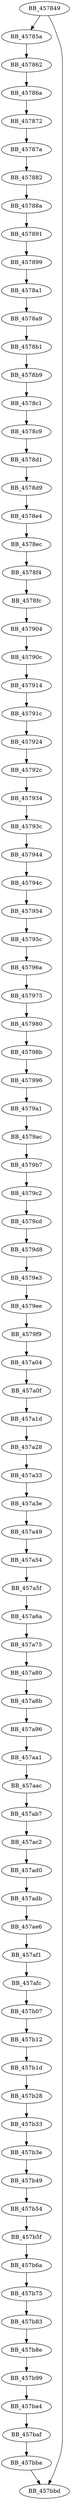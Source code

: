 DiGraph sub_457849{
BB_457849->BB_45785a
BB_457849->BB_457bbd
BB_45785a->BB_457862
BB_457862->BB_45786a
BB_45786a->BB_457872
BB_457872->BB_45787a
BB_45787a->BB_457882
BB_457882->BB_45788a
BB_45788a->BB_457891
BB_457891->BB_457899
BB_457899->BB_4578a1
BB_4578a1->BB_4578a9
BB_4578a9->BB_4578b1
BB_4578b1->BB_4578b9
BB_4578b9->BB_4578c1
BB_4578c1->BB_4578c9
BB_4578c9->BB_4578d1
BB_4578d1->BB_4578d9
BB_4578d9->BB_4578e4
BB_4578e4->BB_4578ec
BB_4578ec->BB_4578f4
BB_4578f4->BB_4578fc
BB_4578fc->BB_457904
BB_457904->BB_45790c
BB_45790c->BB_457914
BB_457914->BB_45791c
BB_45791c->BB_457924
BB_457924->BB_45792c
BB_45792c->BB_457934
BB_457934->BB_45793c
BB_45793c->BB_457944
BB_457944->BB_45794c
BB_45794c->BB_457954
BB_457954->BB_45795c
BB_45795c->BB_45796a
BB_45796a->BB_457975
BB_457975->BB_457980
BB_457980->BB_45798b
BB_45798b->BB_457996
BB_457996->BB_4579a1
BB_4579a1->BB_4579ac
BB_4579ac->BB_4579b7
BB_4579b7->BB_4579c2
BB_4579c2->BB_4579cd
BB_4579cd->BB_4579d8
BB_4579d8->BB_4579e3
BB_4579e3->BB_4579ee
BB_4579ee->BB_4579f9
BB_4579f9->BB_457a04
BB_457a04->BB_457a0f
BB_457a0f->BB_457a1d
BB_457a1d->BB_457a28
BB_457a28->BB_457a33
BB_457a33->BB_457a3e
BB_457a3e->BB_457a49
BB_457a49->BB_457a54
BB_457a54->BB_457a5f
BB_457a5f->BB_457a6a
BB_457a6a->BB_457a75
BB_457a75->BB_457a80
BB_457a80->BB_457a8b
BB_457a8b->BB_457a96
BB_457a96->BB_457aa1
BB_457aa1->BB_457aac
BB_457aac->BB_457ab7
BB_457ab7->BB_457ac2
BB_457ac2->BB_457ad0
BB_457ad0->BB_457adb
BB_457adb->BB_457ae6
BB_457ae6->BB_457af1
BB_457af1->BB_457afc
BB_457afc->BB_457b07
BB_457b07->BB_457b12
BB_457b12->BB_457b1d
BB_457b1d->BB_457b28
BB_457b28->BB_457b33
BB_457b33->BB_457b3e
BB_457b3e->BB_457b49
BB_457b49->BB_457b54
BB_457b54->BB_457b5f
BB_457b5f->BB_457b6a
BB_457b6a->BB_457b75
BB_457b75->BB_457b83
BB_457b83->BB_457b8e
BB_457b8e->BB_457b99
BB_457b99->BB_457ba4
BB_457ba4->BB_457baf
BB_457baf->BB_457bba
BB_457bba->BB_457bbd
}
